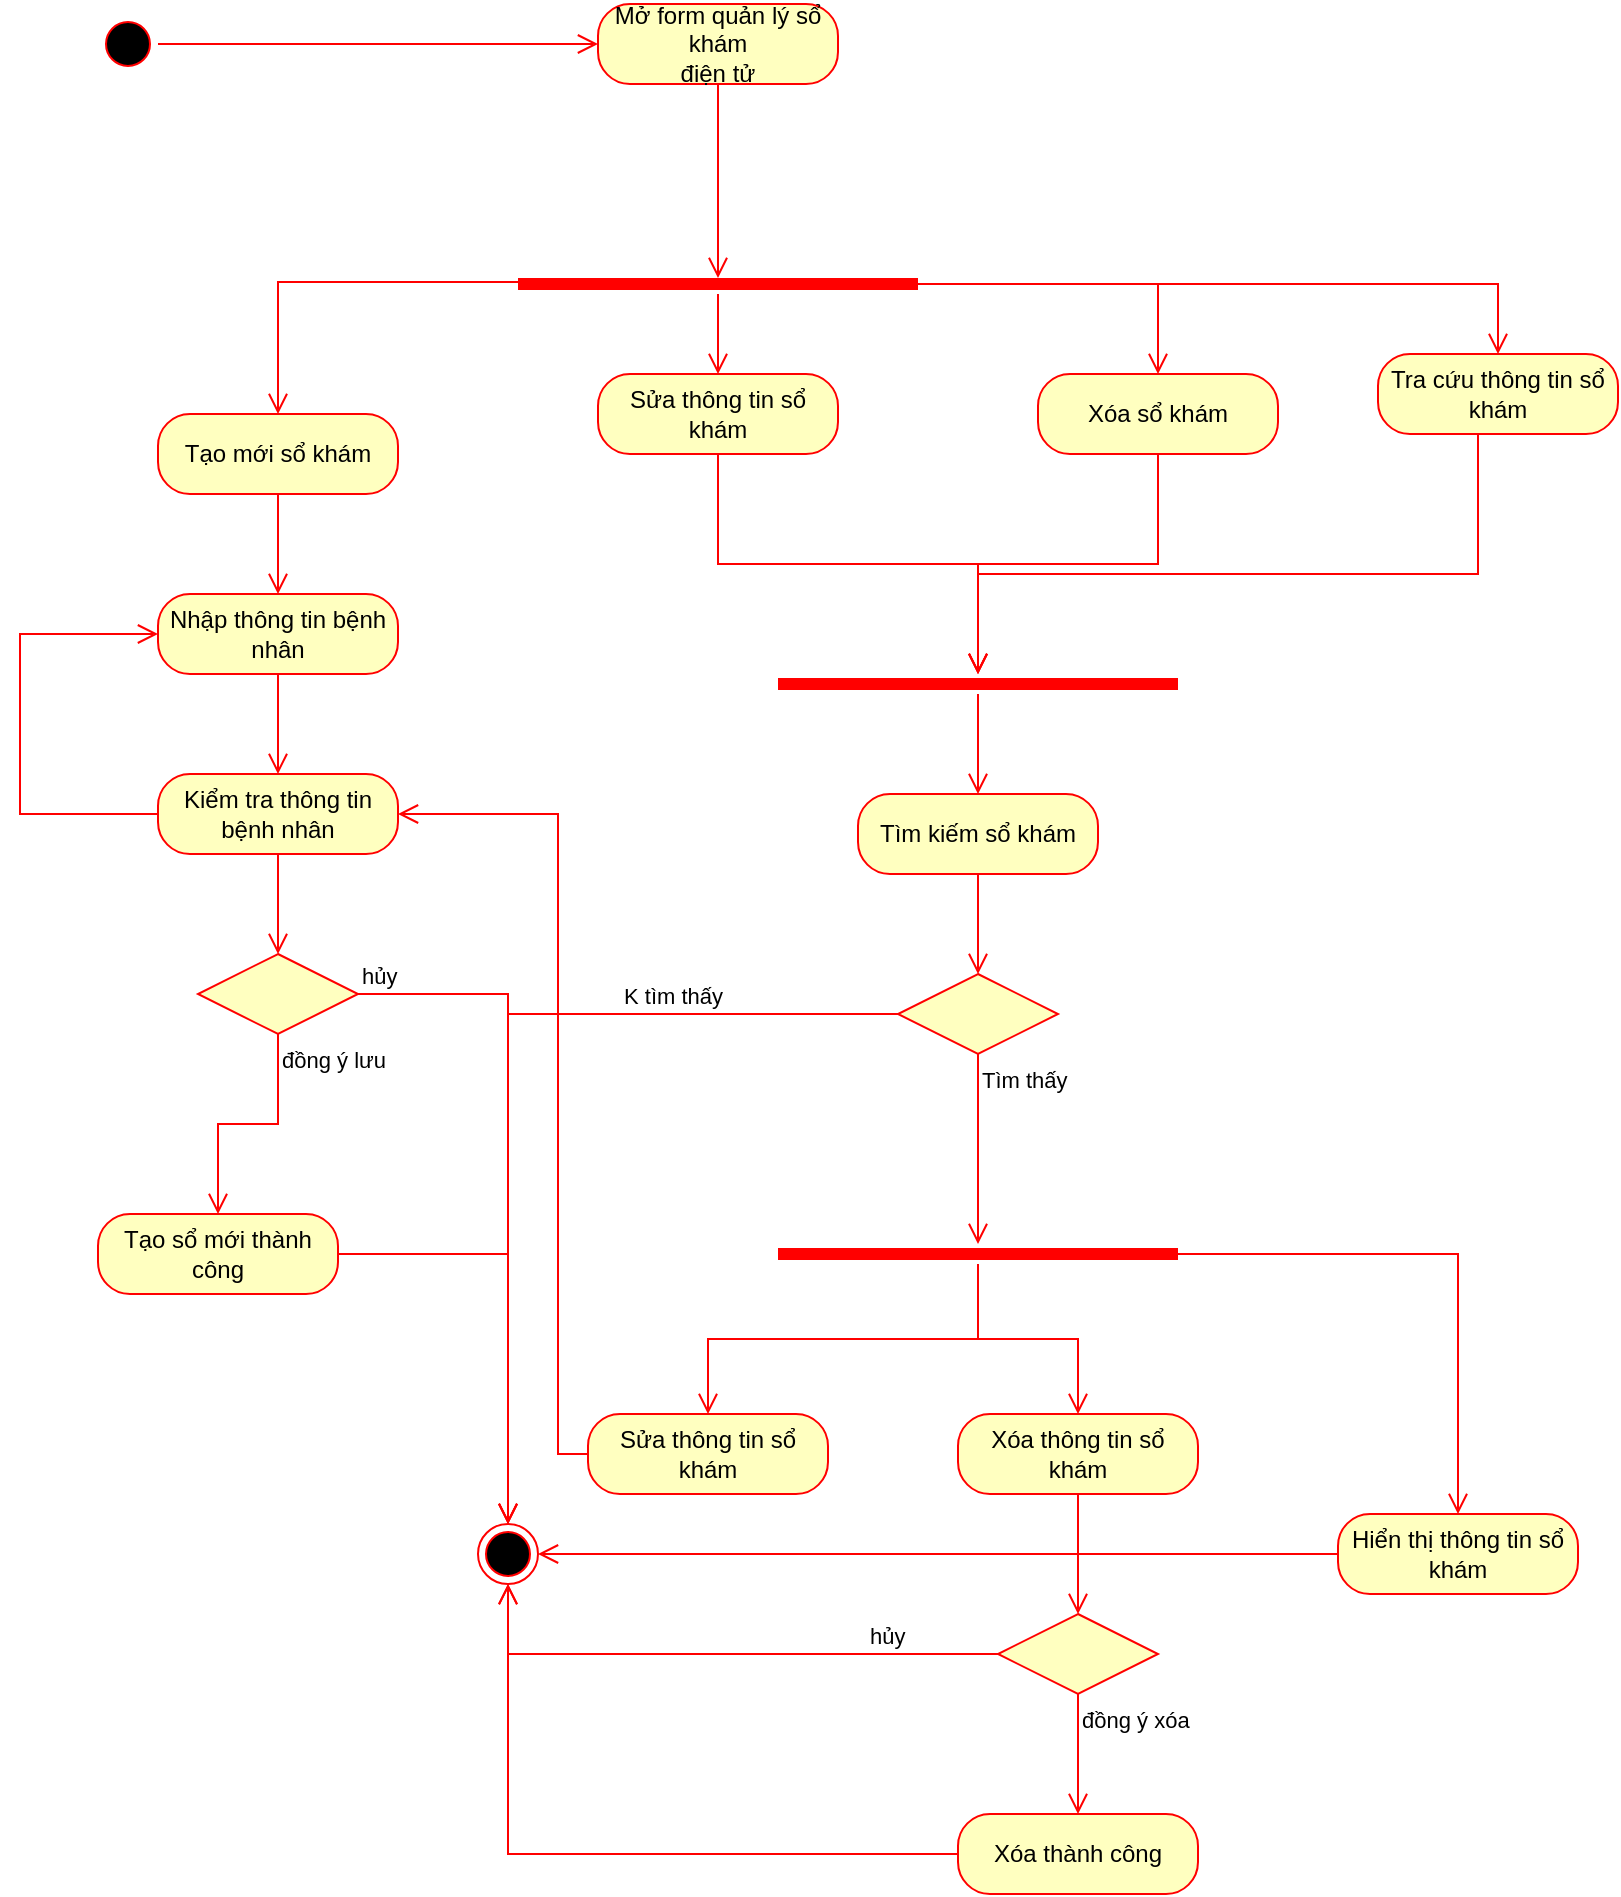 <mxfile version="26.1.3">
  <diagram name="Page-1" id="yWAGCbAmBZnLHNG6qEEs">
    <mxGraphModel dx="1400" dy="601" grid="1" gridSize="10" guides="1" tooltips="1" connect="1" arrows="1" fold="1" page="1" pageScale="1" pageWidth="850" pageHeight="1100" math="0" shadow="0">
      <root>
        <mxCell id="0" />
        <mxCell id="1" parent="0" />
        <mxCell id="h3xbIJ4pENWaJq-9NY1t-1" value="" style="ellipse;html=1;shape=startState;fillColor=#000000;strokeColor=#ff0000;" vertex="1" parent="1">
          <mxGeometry x="120" y="10" width="30" height="30" as="geometry" />
        </mxCell>
        <mxCell id="h3xbIJ4pENWaJq-9NY1t-2" value="" style="edgeStyle=orthogonalEdgeStyle;html=1;verticalAlign=bottom;endArrow=open;endSize=8;strokeColor=#ff0000;rounded=0;" edge="1" source="h3xbIJ4pENWaJq-9NY1t-1" parent="1" target="h3xbIJ4pENWaJq-9NY1t-9">
          <mxGeometry relative="1" as="geometry">
            <mxPoint x="365" y="25" as="targetPoint" />
          </mxGeometry>
        </mxCell>
        <mxCell id="h3xbIJ4pENWaJq-9NY1t-9" value="Mở form quản lý sổ khám&lt;br&gt;điện tử" style="rounded=1;whiteSpace=wrap;html=1;arcSize=40;fontColor=#000000;fillColor=#ffffc0;strokeColor=#ff0000;" vertex="1" parent="1">
          <mxGeometry x="370" y="5" width="120" height="40" as="geometry" />
        </mxCell>
        <mxCell id="h3xbIJ4pENWaJq-9NY1t-29" value="" style="shape=line;html=1;strokeWidth=6;strokeColor=#ff0000;" vertex="1" parent="1">
          <mxGeometry x="330" y="140" width="200" height="10" as="geometry" />
        </mxCell>
        <mxCell id="h3xbIJ4pENWaJq-9NY1t-30" value="" style="edgeStyle=orthogonalEdgeStyle;html=1;verticalAlign=bottom;endArrow=open;endSize=8;strokeColor=#ff0000;rounded=0;" edge="1" source="h3xbIJ4pENWaJq-9NY1t-29" parent="1" target="h3xbIJ4pENWaJq-9NY1t-33">
          <mxGeometry relative="1" as="geometry">
            <mxPoint x="430" y="280" as="targetPoint" />
          </mxGeometry>
        </mxCell>
        <mxCell id="h3xbIJ4pENWaJq-9NY1t-31" value="" style="edgeStyle=orthogonalEdgeStyle;html=1;verticalAlign=bottom;endArrow=open;endSize=8;strokeColor=#ff0000;rounded=0;entryX=0.5;entryY=0.2;entryDx=0;entryDy=0;entryPerimeter=0;" edge="1" parent="1" source="h3xbIJ4pENWaJq-9NY1t-9" target="h3xbIJ4pENWaJq-9NY1t-29">
          <mxGeometry relative="1" as="geometry">
            <mxPoint x="319.5" y="160" as="targetPoint" />
            <mxPoint x="319.5" y="90" as="sourcePoint" />
          </mxGeometry>
        </mxCell>
        <mxCell id="h3xbIJ4pENWaJq-9NY1t-33" value="Sửa thông tin sổ khám" style="rounded=1;whiteSpace=wrap;html=1;arcSize=40;fontColor=#000000;fillColor=#ffffc0;strokeColor=#ff0000;" vertex="1" parent="1">
          <mxGeometry x="370" y="190" width="120" height="40" as="geometry" />
        </mxCell>
        <mxCell id="h3xbIJ4pENWaJq-9NY1t-34" value="" style="edgeStyle=orthogonalEdgeStyle;html=1;verticalAlign=bottom;endArrow=open;endSize=8;strokeColor=#ff0000;rounded=0;" edge="1" source="h3xbIJ4pENWaJq-9NY1t-33" parent="1" target="h3xbIJ4pENWaJq-9NY1t-42">
          <mxGeometry relative="1" as="geometry">
            <mxPoint x="430" y="390" as="targetPoint" />
          </mxGeometry>
        </mxCell>
        <mxCell id="h3xbIJ4pENWaJq-9NY1t-35" value="Tạo mới sổ khám" style="rounded=1;whiteSpace=wrap;html=1;arcSize=40;fontColor=#000000;fillColor=#ffffc0;strokeColor=#ff0000;" vertex="1" parent="1">
          <mxGeometry x="150" y="210" width="120" height="40" as="geometry" />
        </mxCell>
        <mxCell id="h3xbIJ4pENWaJq-9NY1t-36" value="" style="edgeStyle=orthogonalEdgeStyle;html=1;verticalAlign=bottom;endArrow=open;endSize=8;strokeColor=#ff0000;rounded=0;" edge="1" source="h3xbIJ4pENWaJq-9NY1t-35" parent="1" target="h3xbIJ4pENWaJq-9NY1t-40">
          <mxGeometry relative="1" as="geometry">
            <mxPoint x="210" y="320" as="targetPoint" />
          </mxGeometry>
        </mxCell>
        <mxCell id="h3xbIJ4pENWaJq-9NY1t-37" value="" style="edgeStyle=orthogonalEdgeStyle;html=1;verticalAlign=bottom;endArrow=open;endSize=8;strokeColor=#ff0000;rounded=0;exitX=0.53;exitY=0.4;exitDx=0;exitDy=0;exitPerimeter=0;" edge="1" parent="1" source="h3xbIJ4pENWaJq-9NY1t-29" target="h3xbIJ4pENWaJq-9NY1t-35">
          <mxGeometry relative="1" as="geometry">
            <mxPoint x="440" y="220" as="targetPoint" />
            <mxPoint x="440" y="160" as="sourcePoint" />
          </mxGeometry>
        </mxCell>
        <mxCell id="h3xbIJ4pENWaJq-9NY1t-38" value="Xóa sổ khám" style="rounded=1;whiteSpace=wrap;html=1;arcSize=40;fontColor=#000000;fillColor=#ffffc0;strokeColor=#ff0000;" vertex="1" parent="1">
          <mxGeometry x="590" y="190" width="120" height="40" as="geometry" />
        </mxCell>
        <mxCell id="h3xbIJ4pENWaJq-9NY1t-39" value="" style="edgeStyle=orthogonalEdgeStyle;html=1;verticalAlign=bottom;endArrow=open;endSize=8;strokeColor=#ff0000;rounded=0;exitX=0.6;exitY=0.5;exitDx=0;exitDy=0;exitPerimeter=0;" edge="1" parent="1" source="h3xbIJ4pENWaJq-9NY1t-29" target="h3xbIJ4pENWaJq-9NY1t-38">
          <mxGeometry relative="1" as="geometry">
            <mxPoint x="440" y="220" as="targetPoint" />
            <mxPoint x="440" y="160" as="sourcePoint" />
          </mxGeometry>
        </mxCell>
        <mxCell id="h3xbIJ4pENWaJq-9NY1t-40" value="Nhập thông tin bệnh nhân" style="rounded=1;whiteSpace=wrap;html=1;arcSize=40;fontColor=#000000;fillColor=#ffffc0;strokeColor=#ff0000;" vertex="1" parent="1">
          <mxGeometry x="150" y="300" width="120" height="40" as="geometry" />
        </mxCell>
        <mxCell id="h3xbIJ4pENWaJq-9NY1t-41" value="" style="edgeStyle=orthogonalEdgeStyle;html=1;verticalAlign=bottom;endArrow=open;endSize=8;strokeColor=#ff0000;rounded=0;" edge="1" source="h3xbIJ4pENWaJq-9NY1t-40" parent="1" target="h3xbIJ4pENWaJq-9NY1t-47">
          <mxGeometry relative="1" as="geometry">
            <mxPoint x="210" y="410" as="targetPoint" />
          </mxGeometry>
        </mxCell>
        <mxCell id="h3xbIJ4pENWaJq-9NY1t-42" value="" style="shape=line;html=1;strokeWidth=6;strokeColor=#ff0000;" vertex="1" parent="1">
          <mxGeometry x="460" y="340" width="200" height="10" as="geometry" />
        </mxCell>
        <mxCell id="h3xbIJ4pENWaJq-9NY1t-43" value="" style="edgeStyle=orthogonalEdgeStyle;html=1;verticalAlign=bottom;endArrow=open;endSize=8;strokeColor=#ff0000;rounded=0;" edge="1" source="h3xbIJ4pENWaJq-9NY1t-42" parent="1" target="h3xbIJ4pENWaJq-9NY1t-45">
          <mxGeometry relative="1" as="geometry">
            <mxPoint x="560" y="450" as="targetPoint" />
          </mxGeometry>
        </mxCell>
        <mxCell id="h3xbIJ4pENWaJq-9NY1t-44" value="" style="edgeStyle=orthogonalEdgeStyle;html=1;verticalAlign=bottom;endArrow=open;endSize=8;strokeColor=#ff0000;rounded=0;" edge="1" parent="1" source="h3xbIJ4pENWaJq-9NY1t-38" target="h3xbIJ4pENWaJq-9NY1t-42">
          <mxGeometry relative="1" as="geometry">
            <mxPoint x="570" y="380" as="targetPoint" />
            <mxPoint x="440" y="260" as="sourcePoint" />
          </mxGeometry>
        </mxCell>
        <mxCell id="h3xbIJ4pENWaJq-9NY1t-45" value="Tìm kiếm sổ khám" style="rounded=1;whiteSpace=wrap;html=1;arcSize=40;fontColor=#000000;fillColor=#ffffc0;strokeColor=#ff0000;" vertex="1" parent="1">
          <mxGeometry x="500" y="400" width="120" height="40" as="geometry" />
        </mxCell>
        <mxCell id="h3xbIJ4pENWaJq-9NY1t-46" value="" style="edgeStyle=orthogonalEdgeStyle;html=1;verticalAlign=bottom;endArrow=open;endSize=8;strokeColor=#ff0000;rounded=0;" edge="1" source="h3xbIJ4pENWaJq-9NY1t-45" parent="1" target="h3xbIJ4pENWaJq-9NY1t-68">
          <mxGeometry relative="1" as="geometry">
            <mxPoint x="570" y="560" as="targetPoint" />
          </mxGeometry>
        </mxCell>
        <mxCell id="h3xbIJ4pENWaJq-9NY1t-47" value="Kiểm tra thông tin&lt;br&gt;bệnh nhân" style="rounded=1;whiteSpace=wrap;html=1;arcSize=40;fontColor=#000000;fillColor=#ffffc0;strokeColor=#ff0000;" vertex="1" parent="1">
          <mxGeometry x="150" y="390" width="120" height="40" as="geometry" />
        </mxCell>
        <mxCell id="h3xbIJ4pENWaJq-9NY1t-48" value="" style="edgeStyle=orthogonalEdgeStyle;html=1;verticalAlign=bottom;endArrow=open;endSize=8;strokeColor=#ff0000;rounded=0;" edge="1" source="h3xbIJ4pENWaJq-9NY1t-47" parent="1" target="h3xbIJ4pENWaJq-9NY1t-59">
          <mxGeometry relative="1" as="geometry">
            <mxPoint x="210" y="490" as="targetPoint" />
          </mxGeometry>
        </mxCell>
        <mxCell id="h3xbIJ4pENWaJq-9NY1t-58" value="" style="edgeStyle=orthogonalEdgeStyle;html=1;verticalAlign=bottom;endArrow=open;endSize=8;strokeColor=#ff0000;rounded=0;" edge="1" source="h3xbIJ4pENWaJq-9NY1t-47" parent="1" target="h3xbIJ4pENWaJq-9NY1t-40">
          <mxGeometry relative="1" as="geometry">
            <mxPoint x="80" y="300" as="targetPoint" />
            <mxPoint x="110" y="330" as="sourcePoint" />
            <Array as="points">
              <mxPoint x="81" y="410" />
              <mxPoint x="81" y="320" />
            </Array>
          </mxGeometry>
        </mxCell>
        <mxCell id="h3xbIJ4pENWaJq-9NY1t-59" value="" style="rhombus;whiteSpace=wrap;html=1;fontColor=#000000;fillColor=#ffffc0;strokeColor=#ff0000;" vertex="1" parent="1">
          <mxGeometry x="170" y="480" width="80" height="40" as="geometry" />
        </mxCell>
        <mxCell id="h3xbIJ4pENWaJq-9NY1t-60" value="hủy" style="edgeStyle=orthogonalEdgeStyle;html=1;align=left;verticalAlign=bottom;endArrow=open;endSize=8;strokeColor=#ff0000;rounded=0;" edge="1" source="h3xbIJ4pENWaJq-9NY1t-59" parent="1" target="h3xbIJ4pENWaJq-9NY1t-62">
          <mxGeometry x="-1" relative="1" as="geometry">
            <mxPoint x="350" y="520" as="targetPoint" />
          </mxGeometry>
        </mxCell>
        <mxCell id="h3xbIJ4pENWaJq-9NY1t-61" value="đồng ý lưu" style="edgeStyle=orthogonalEdgeStyle;html=1;align=left;verticalAlign=top;endArrow=open;endSize=8;strokeColor=#ff0000;rounded=0;" edge="1" source="h3xbIJ4pENWaJq-9NY1t-59" parent="1" target="h3xbIJ4pENWaJq-9NY1t-63">
          <mxGeometry x="-1" relative="1" as="geometry">
            <mxPoint x="210" y="600" as="targetPoint" />
          </mxGeometry>
        </mxCell>
        <mxCell id="h3xbIJ4pENWaJq-9NY1t-62" value="" style="ellipse;html=1;shape=endState;fillColor=#000000;strokeColor=#ff0000;" vertex="1" parent="1">
          <mxGeometry x="310" y="765" width="30" height="30" as="geometry" />
        </mxCell>
        <mxCell id="h3xbIJ4pENWaJq-9NY1t-63" value="Tạo sổ mới thành công" style="rounded=1;whiteSpace=wrap;html=1;arcSize=40;fontColor=#000000;fillColor=#ffffc0;strokeColor=#ff0000;" vertex="1" parent="1">
          <mxGeometry x="120" y="610" width="120" height="40" as="geometry" />
        </mxCell>
        <mxCell id="h3xbIJ4pENWaJq-9NY1t-67" value="" style="edgeStyle=orthogonalEdgeStyle;html=1;verticalAlign=bottom;endArrow=open;endSize=8;strokeColor=#ff0000;rounded=0;" edge="1" source="h3xbIJ4pENWaJq-9NY1t-63" parent="1" target="h3xbIJ4pENWaJq-9NY1t-62">
          <mxGeometry relative="1" as="geometry">
            <mxPoint x="220" y="720" as="targetPoint" />
            <mxPoint x="220" y="660" as="sourcePoint" />
          </mxGeometry>
        </mxCell>
        <mxCell id="h3xbIJ4pENWaJq-9NY1t-68" value="" style="rhombus;whiteSpace=wrap;html=1;fontColor=#000000;fillColor=#ffffc0;strokeColor=#ff0000;" vertex="1" parent="1">
          <mxGeometry x="520" y="490" width="80" height="40" as="geometry" />
        </mxCell>
        <mxCell id="h3xbIJ4pENWaJq-9NY1t-69" value="K tìm thấy" style="edgeStyle=orthogonalEdgeStyle;html=1;align=left;verticalAlign=bottom;endArrow=open;endSize=8;strokeColor=#ff0000;rounded=0;" edge="1" source="h3xbIJ4pENWaJq-9NY1t-68" parent="1" target="h3xbIJ4pENWaJq-9NY1t-62">
          <mxGeometry x="-0.375" relative="1" as="geometry">
            <mxPoint x="710" y="580" as="targetPoint" />
            <mxPoint x="1" as="offset" />
          </mxGeometry>
        </mxCell>
        <mxCell id="h3xbIJ4pENWaJq-9NY1t-70" value="Tìm thấy" style="edgeStyle=orthogonalEdgeStyle;html=1;align=left;verticalAlign=top;endArrow=open;endSize=8;strokeColor=#ff0000;rounded=0;" edge="1" source="h3xbIJ4pENWaJq-9NY1t-68" parent="1" target="h3xbIJ4pENWaJq-9NY1t-74">
          <mxGeometry x="-1" relative="1" as="geometry">
            <mxPoint x="560" y="610" as="targetPoint" />
            <mxPoint as="offset" />
          </mxGeometry>
        </mxCell>
        <mxCell id="h3xbIJ4pENWaJq-9NY1t-71" value="Tra cứu thông tin sổ khám" style="rounded=1;whiteSpace=wrap;html=1;arcSize=40;fontColor=#000000;fillColor=#ffffc0;strokeColor=#ff0000;" vertex="1" parent="1">
          <mxGeometry x="760" y="180" width="120" height="40" as="geometry" />
        </mxCell>
        <mxCell id="h3xbIJ4pENWaJq-9NY1t-72" value="" style="edgeStyle=orthogonalEdgeStyle;html=1;verticalAlign=bottom;endArrow=open;endSize=8;strokeColor=#ff0000;rounded=0;" edge="1" source="h3xbIJ4pENWaJq-9NY1t-71" parent="1" target="h3xbIJ4pENWaJq-9NY1t-42">
          <mxGeometry relative="1" as="geometry">
            <mxPoint x="820" y="320" as="targetPoint" />
            <Array as="points">
              <mxPoint x="810" y="290" />
              <mxPoint x="560" y="290" />
            </Array>
          </mxGeometry>
        </mxCell>
        <mxCell id="h3xbIJ4pENWaJq-9NY1t-73" value="" style="edgeStyle=orthogonalEdgeStyle;html=1;verticalAlign=bottom;endArrow=open;endSize=8;strokeColor=#ff0000;rounded=0;" edge="1" parent="1" source="h3xbIJ4pENWaJq-9NY1t-29" target="h3xbIJ4pENWaJq-9NY1t-71">
          <mxGeometry relative="1" as="geometry">
            <mxPoint x="660" y="220" as="targetPoint" />
            <mxPoint x="460" y="155" as="sourcePoint" />
          </mxGeometry>
        </mxCell>
        <mxCell id="h3xbIJ4pENWaJq-9NY1t-74" value="" style="shape=line;html=1;strokeWidth=6;strokeColor=#ff0000;" vertex="1" parent="1">
          <mxGeometry x="460" y="625" width="200" height="10" as="geometry" />
        </mxCell>
        <mxCell id="h3xbIJ4pENWaJq-9NY1t-75" value="" style="edgeStyle=orthogonalEdgeStyle;html=1;verticalAlign=bottom;endArrow=open;endSize=8;strokeColor=#ff0000;rounded=0;" edge="1" source="h3xbIJ4pENWaJq-9NY1t-74" parent="1" target="h3xbIJ4pENWaJq-9NY1t-76">
          <mxGeometry relative="1" as="geometry">
            <mxPoint x="570" y="710" as="targetPoint" />
          </mxGeometry>
        </mxCell>
        <mxCell id="h3xbIJ4pENWaJq-9NY1t-76" value="Sửa thông tin sổ khám" style="rounded=1;whiteSpace=wrap;html=1;arcSize=40;fontColor=#000000;fillColor=#ffffc0;strokeColor=#ff0000;" vertex="1" parent="1">
          <mxGeometry x="365" y="710" width="120" height="40" as="geometry" />
        </mxCell>
        <mxCell id="h3xbIJ4pENWaJq-9NY1t-77" value="" style="edgeStyle=orthogonalEdgeStyle;html=1;verticalAlign=bottom;endArrow=open;endSize=8;strokeColor=#ff0000;rounded=0;" edge="1" source="h3xbIJ4pENWaJq-9NY1t-76" parent="1" target="h3xbIJ4pENWaJq-9NY1t-47">
          <mxGeometry relative="1" as="geometry">
            <mxPoint x="570" y="830" as="targetPoint" />
            <Array as="points">
              <mxPoint x="350" y="730" />
              <mxPoint x="350" y="410" />
            </Array>
          </mxGeometry>
        </mxCell>
        <mxCell id="h3xbIJ4pENWaJq-9NY1t-78" value="Xóa thông tin sổ khám" style="rounded=1;whiteSpace=wrap;html=1;arcSize=40;fontColor=#000000;fillColor=#ffffc0;strokeColor=#ff0000;" vertex="1" parent="1">
          <mxGeometry x="550" y="710" width="120" height="40" as="geometry" />
        </mxCell>
        <mxCell id="h3xbIJ4pENWaJq-9NY1t-79" value="" style="edgeStyle=orthogonalEdgeStyle;html=1;verticalAlign=bottom;endArrow=open;endSize=8;strokeColor=#ff0000;rounded=0;" edge="1" source="h3xbIJ4pENWaJq-9NY1t-78" parent="1" target="h3xbIJ4pENWaJq-9NY1t-84">
          <mxGeometry relative="1" as="geometry">
            <mxPoint x="590" y="815" as="targetPoint" />
          </mxGeometry>
        </mxCell>
        <mxCell id="h3xbIJ4pENWaJq-9NY1t-80" value="" style="edgeStyle=orthogonalEdgeStyle;html=1;verticalAlign=bottom;endArrow=open;endSize=8;strokeColor=#ff0000;rounded=0;" edge="1" parent="1" source="h3xbIJ4pENWaJq-9NY1t-74" target="h3xbIJ4pENWaJq-9NY1t-78">
          <mxGeometry relative="1" as="geometry">
            <mxPoint x="435" y="720" as="targetPoint" />
            <mxPoint x="570" y="645" as="sourcePoint" />
          </mxGeometry>
        </mxCell>
        <mxCell id="h3xbIJ4pENWaJq-9NY1t-84" value="" style="rhombus;whiteSpace=wrap;html=1;fontColor=#000000;fillColor=#ffffc0;strokeColor=#ff0000;" vertex="1" parent="1">
          <mxGeometry x="570" y="810" width="80" height="40" as="geometry" />
        </mxCell>
        <mxCell id="h3xbIJ4pENWaJq-9NY1t-85" value="hủy" style="edgeStyle=orthogonalEdgeStyle;html=1;align=left;verticalAlign=bottom;endArrow=open;endSize=8;strokeColor=#ff0000;rounded=0;" edge="1" source="h3xbIJ4pENWaJq-9NY1t-84" parent="1" target="h3xbIJ4pENWaJq-9NY1t-62">
          <mxGeometry x="-0.525" relative="1" as="geometry">
            <mxPoint x="720" y="840" as="targetPoint" />
            <Array as="points">
              <mxPoint x="325" y="830" />
            </Array>
            <mxPoint as="offset" />
          </mxGeometry>
        </mxCell>
        <mxCell id="h3xbIJ4pENWaJq-9NY1t-86" value="đồng ý xóa" style="edgeStyle=orthogonalEdgeStyle;html=1;align=left;verticalAlign=top;endArrow=open;endSize=8;strokeColor=#ff0000;rounded=0;" edge="1" source="h3xbIJ4pENWaJq-9NY1t-84" parent="1" target="h3xbIJ4pENWaJq-9NY1t-87">
          <mxGeometry x="-1" relative="1" as="geometry">
            <mxPoint x="420" y="840" as="targetPoint" />
          </mxGeometry>
        </mxCell>
        <mxCell id="h3xbIJ4pENWaJq-9NY1t-87" value="Xóa thành công" style="rounded=1;whiteSpace=wrap;html=1;arcSize=40;fontColor=#000000;fillColor=#ffffc0;strokeColor=#ff0000;" vertex="1" parent="1">
          <mxGeometry x="550" y="910" width="120" height="40" as="geometry" />
        </mxCell>
        <mxCell id="h3xbIJ4pENWaJq-9NY1t-88" value="" style="edgeStyle=orthogonalEdgeStyle;html=1;verticalAlign=bottom;endArrow=open;endSize=8;strokeColor=#ff0000;rounded=0;" edge="1" source="h3xbIJ4pENWaJq-9NY1t-87" parent="1" target="h3xbIJ4pENWaJq-9NY1t-62">
          <mxGeometry relative="1" as="geometry">
            <mxPoint x="340" y="940" as="targetPoint" />
          </mxGeometry>
        </mxCell>
        <mxCell id="h3xbIJ4pENWaJq-9NY1t-89" value="Hiển thị thông tin sổ khám" style="rounded=1;whiteSpace=wrap;html=1;arcSize=40;fontColor=#000000;fillColor=#ffffc0;strokeColor=#ff0000;" vertex="1" parent="1">
          <mxGeometry x="740" y="760" width="120" height="40" as="geometry" />
        </mxCell>
        <mxCell id="h3xbIJ4pENWaJq-9NY1t-90" value="" style="edgeStyle=orthogonalEdgeStyle;html=1;verticalAlign=bottom;endArrow=open;endSize=8;strokeColor=#ff0000;rounded=0;" edge="1" source="h3xbIJ4pENWaJq-9NY1t-89" parent="1" target="h3xbIJ4pENWaJq-9NY1t-62">
          <mxGeometry relative="1" as="geometry">
            <mxPoint x="800" y="810" as="targetPoint" />
          </mxGeometry>
        </mxCell>
        <mxCell id="h3xbIJ4pENWaJq-9NY1t-91" value="" style="edgeStyle=orthogonalEdgeStyle;html=1;verticalAlign=bottom;endArrow=open;endSize=8;strokeColor=#ff0000;rounded=0;" edge="1" parent="1" source="h3xbIJ4pENWaJq-9NY1t-74" target="h3xbIJ4pENWaJq-9NY1t-89">
          <mxGeometry relative="1" as="geometry">
            <mxPoint x="620" y="720" as="targetPoint" />
            <mxPoint x="560" y="640" as="sourcePoint" />
          </mxGeometry>
        </mxCell>
      </root>
    </mxGraphModel>
  </diagram>
</mxfile>
